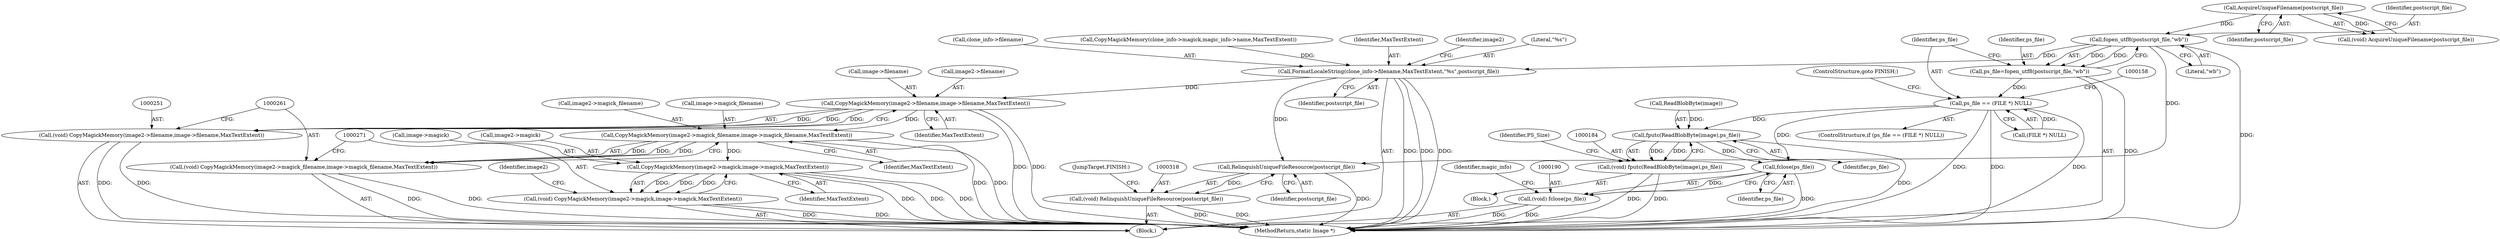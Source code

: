 digraph "0_ImageMagick_a251039393f423c7858e63cab6aa98d17b8b7a41@API" {
"1000147" [label="(Call,fopen_utf8(postscript_file,\"wb\"))"];
"1000143" [label="(Call,AcquireUniqueFilename(postscript_file))"];
"1000145" [label="(Call,ps_file=fopen_utf8(postscript_file,\"wb\"))"];
"1000151" [label="(Call,ps_file == (FILE *) NULL)"];
"1000185" [label="(Call,fputc(ReadBlobByte(image),ps_file))"];
"1000183" [label="(Call,(void) fputc(ReadBlobByte(image),ps_file))"];
"1000191" [label="(Call,fclose(ps_file))"];
"1000189" [label="(Call,(void) fclose(ps_file))"];
"1000234" [label="(Call,FormatLocaleString(clone_info->filename,MaxTextExtent,\"%s\",postscript_file))"];
"1000252" [label="(Call,CopyMagickMemory(image2->filename,image->filename,MaxTextExtent))"];
"1000250" [label="(Call,(void) CopyMagickMemory(image2->filename,image->filename,MaxTextExtent))"];
"1000262" [label="(Call,CopyMagickMemory(image2->magick_filename,image->magick_filename,MaxTextExtent))"];
"1000260" [label="(Call,(void) CopyMagickMemory(image2->magick_filename,image->magick_filename,MaxTextExtent))"];
"1000272" [label="(Call,CopyMagickMemory(image2->magick,image->magick,MaxTextExtent))"];
"1000270" [label="(Call,(void) CopyMagickMemory(image2->magick,image->magick,MaxTextExtent))"];
"1000319" [label="(Call,RelinquishUniqueFileResource(postscript_file))"];
"1000317" [label="(Call,(void) RelinquishUniqueFileResource(postscript_file))"];
"1000150" [label="(ControlStructure,if (ps_file == (FILE *) NULL))"];
"1000263" [label="(Call,image2->magick_filename)"];
"1000182" [label="(Block,)"];
"1000276" [label="(Call,image->magick)"];
"1000256" [label="(Call,image->filename)"];
"1000259" [label="(Identifier,MaxTextExtent)"];
"1000235" [label="(Call,clone_info->filename)"];
"1000234" [label="(Call,FormatLocaleString(clone_info->filename,MaxTextExtent,\"%s\",postscript_file))"];
"1000146" [label="(Identifier,ps_file)"];
"1000320" [label="(Identifier,postscript_file)"];
"1000186" [label="(Call,ReadBlobByte(image))"];
"1000144" [label="(Identifier,postscript_file)"];
"1000282" [label="(Identifier,image2)"];
"1000321" [label="(JumpTarget,FINISH:)"];
"1000188" [label="(Identifier,ps_file)"];
"1000192" [label="(Identifier,ps_file)"];
"1000226" [label="(Call,CopyMagickMemory(clone_info->magick,magic_info->name,MaxTextExtent))"];
"1000240" [label="(Identifier,postscript_file)"];
"1000180" [label="(Identifier,PS_Size)"];
"1000279" [label="(Identifier,MaxTextExtent)"];
"1000319" [label="(Call,RelinquishUniqueFileResource(postscript_file))"];
"1000253" [label="(Call,image2->filename)"];
"1000153" [label="(Call,(FILE *) NULL)"];
"1000317" [label="(Call,(void) RelinquishUniqueFileResource(postscript_file))"];
"1000238" [label="(Identifier,MaxTextExtent)"];
"1000189" [label="(Call,(void) fclose(ps_file))"];
"1000252" [label="(Call,CopyMagickMemory(image2->filename,image->filename,MaxTextExtent))"];
"1000156" [label="(ControlStructure,goto FINISH;)"];
"1000143" [label="(Call,AcquireUniqueFilename(postscript_file))"];
"1000113" [label="(Block,)"];
"1000260" [label="(Call,(void) CopyMagickMemory(image2->magick_filename,image->magick_filename,MaxTextExtent))"];
"1000262" [label="(Call,CopyMagickMemory(image2->magick_filename,image->magick_filename,MaxTextExtent))"];
"1000250" [label="(Call,(void) CopyMagickMemory(image2->filename,image->filename,MaxTextExtent))"];
"1000151" [label="(Call,ps_file == (FILE *) NULL)"];
"1000152" [label="(Identifier,ps_file)"];
"1000147" [label="(Call,fopen_utf8(postscript_file,\"wb\"))"];
"1000270" [label="(Call,(void) CopyMagickMemory(image2->magick,image->magick,MaxTextExtent))"];
"1000273" [label="(Call,image2->magick)"];
"1000141" [label="(Call,(void) AcquireUniqueFilename(postscript_file))"];
"1000148" [label="(Identifier,postscript_file)"];
"1000149" [label="(Literal,\"wb\")"];
"1000242" [label="(Identifier,image2)"];
"1000239" [label="(Literal,\"%s\")"];
"1000185" [label="(Call,fputc(ReadBlobByte(image),ps_file))"];
"1000194" [label="(Identifier,magic_info)"];
"1000269" [label="(Identifier,MaxTextExtent)"];
"1000191" [label="(Call,fclose(ps_file))"];
"1000272" [label="(Call,CopyMagickMemory(image2->magick,image->magick,MaxTextExtent))"];
"1000183" [label="(Call,(void) fputc(ReadBlobByte(image),ps_file))"];
"1000145" [label="(Call,ps_file=fopen_utf8(postscript_file,\"wb\"))"];
"1000326" [label="(MethodReturn,static Image *)"];
"1000266" [label="(Call,image->magick_filename)"];
"1000147" -> "1000145"  [label="AST: "];
"1000147" -> "1000149"  [label="CFG: "];
"1000148" -> "1000147"  [label="AST: "];
"1000149" -> "1000147"  [label="AST: "];
"1000145" -> "1000147"  [label="CFG: "];
"1000147" -> "1000326"  [label="DDG: "];
"1000147" -> "1000145"  [label="DDG: "];
"1000147" -> "1000145"  [label="DDG: "];
"1000143" -> "1000147"  [label="DDG: "];
"1000147" -> "1000234"  [label="DDG: "];
"1000147" -> "1000319"  [label="DDG: "];
"1000143" -> "1000141"  [label="AST: "];
"1000143" -> "1000144"  [label="CFG: "];
"1000144" -> "1000143"  [label="AST: "];
"1000141" -> "1000143"  [label="CFG: "];
"1000143" -> "1000141"  [label="DDG: "];
"1000145" -> "1000113"  [label="AST: "];
"1000146" -> "1000145"  [label="AST: "];
"1000152" -> "1000145"  [label="CFG: "];
"1000145" -> "1000326"  [label="DDG: "];
"1000145" -> "1000151"  [label="DDG: "];
"1000151" -> "1000150"  [label="AST: "];
"1000151" -> "1000153"  [label="CFG: "];
"1000152" -> "1000151"  [label="AST: "];
"1000153" -> "1000151"  [label="AST: "];
"1000156" -> "1000151"  [label="CFG: "];
"1000158" -> "1000151"  [label="CFG: "];
"1000151" -> "1000326"  [label="DDG: "];
"1000151" -> "1000326"  [label="DDG: "];
"1000151" -> "1000326"  [label="DDG: "];
"1000153" -> "1000151"  [label="DDG: "];
"1000151" -> "1000185"  [label="DDG: "];
"1000151" -> "1000191"  [label="DDG: "];
"1000185" -> "1000183"  [label="AST: "];
"1000185" -> "1000188"  [label="CFG: "];
"1000186" -> "1000185"  [label="AST: "];
"1000188" -> "1000185"  [label="AST: "];
"1000183" -> "1000185"  [label="CFG: "];
"1000185" -> "1000326"  [label="DDG: "];
"1000185" -> "1000183"  [label="DDG: "];
"1000185" -> "1000183"  [label="DDG: "];
"1000186" -> "1000185"  [label="DDG: "];
"1000185" -> "1000191"  [label="DDG: "];
"1000183" -> "1000182"  [label="AST: "];
"1000184" -> "1000183"  [label="AST: "];
"1000180" -> "1000183"  [label="CFG: "];
"1000183" -> "1000326"  [label="DDG: "];
"1000183" -> "1000326"  [label="DDG: "];
"1000191" -> "1000189"  [label="AST: "];
"1000191" -> "1000192"  [label="CFG: "];
"1000192" -> "1000191"  [label="AST: "];
"1000189" -> "1000191"  [label="CFG: "];
"1000191" -> "1000326"  [label="DDG: "];
"1000191" -> "1000189"  [label="DDG: "];
"1000189" -> "1000113"  [label="AST: "];
"1000190" -> "1000189"  [label="AST: "];
"1000194" -> "1000189"  [label="CFG: "];
"1000189" -> "1000326"  [label="DDG: "];
"1000189" -> "1000326"  [label="DDG: "];
"1000234" -> "1000113"  [label="AST: "];
"1000234" -> "1000240"  [label="CFG: "];
"1000235" -> "1000234"  [label="AST: "];
"1000238" -> "1000234"  [label="AST: "];
"1000239" -> "1000234"  [label="AST: "];
"1000240" -> "1000234"  [label="AST: "];
"1000242" -> "1000234"  [label="CFG: "];
"1000234" -> "1000326"  [label="DDG: "];
"1000234" -> "1000326"  [label="DDG: "];
"1000234" -> "1000326"  [label="DDG: "];
"1000226" -> "1000234"  [label="DDG: "];
"1000234" -> "1000252"  [label="DDG: "];
"1000234" -> "1000319"  [label="DDG: "];
"1000252" -> "1000250"  [label="AST: "];
"1000252" -> "1000259"  [label="CFG: "];
"1000253" -> "1000252"  [label="AST: "];
"1000256" -> "1000252"  [label="AST: "];
"1000259" -> "1000252"  [label="AST: "];
"1000250" -> "1000252"  [label="CFG: "];
"1000252" -> "1000326"  [label="DDG: "];
"1000252" -> "1000326"  [label="DDG: "];
"1000252" -> "1000250"  [label="DDG: "];
"1000252" -> "1000250"  [label="DDG: "];
"1000252" -> "1000250"  [label="DDG: "];
"1000252" -> "1000262"  [label="DDG: "];
"1000250" -> "1000113"  [label="AST: "];
"1000251" -> "1000250"  [label="AST: "];
"1000261" -> "1000250"  [label="CFG: "];
"1000250" -> "1000326"  [label="DDG: "];
"1000250" -> "1000326"  [label="DDG: "];
"1000262" -> "1000260"  [label="AST: "];
"1000262" -> "1000269"  [label="CFG: "];
"1000263" -> "1000262"  [label="AST: "];
"1000266" -> "1000262"  [label="AST: "];
"1000269" -> "1000262"  [label="AST: "];
"1000260" -> "1000262"  [label="CFG: "];
"1000262" -> "1000326"  [label="DDG: "];
"1000262" -> "1000326"  [label="DDG: "];
"1000262" -> "1000260"  [label="DDG: "];
"1000262" -> "1000260"  [label="DDG: "];
"1000262" -> "1000260"  [label="DDG: "];
"1000262" -> "1000272"  [label="DDG: "];
"1000260" -> "1000113"  [label="AST: "];
"1000261" -> "1000260"  [label="AST: "];
"1000271" -> "1000260"  [label="CFG: "];
"1000260" -> "1000326"  [label="DDG: "];
"1000260" -> "1000326"  [label="DDG: "];
"1000272" -> "1000270"  [label="AST: "];
"1000272" -> "1000279"  [label="CFG: "];
"1000273" -> "1000272"  [label="AST: "];
"1000276" -> "1000272"  [label="AST: "];
"1000279" -> "1000272"  [label="AST: "];
"1000270" -> "1000272"  [label="CFG: "];
"1000272" -> "1000326"  [label="DDG: "];
"1000272" -> "1000326"  [label="DDG: "];
"1000272" -> "1000326"  [label="DDG: "];
"1000272" -> "1000270"  [label="DDG: "];
"1000272" -> "1000270"  [label="DDG: "];
"1000272" -> "1000270"  [label="DDG: "];
"1000270" -> "1000113"  [label="AST: "];
"1000271" -> "1000270"  [label="AST: "];
"1000282" -> "1000270"  [label="CFG: "];
"1000270" -> "1000326"  [label="DDG: "];
"1000270" -> "1000326"  [label="DDG: "];
"1000319" -> "1000317"  [label="AST: "];
"1000319" -> "1000320"  [label="CFG: "];
"1000320" -> "1000319"  [label="AST: "];
"1000317" -> "1000319"  [label="CFG: "];
"1000319" -> "1000326"  [label="DDG: "];
"1000319" -> "1000317"  [label="DDG: "];
"1000317" -> "1000113"  [label="AST: "];
"1000318" -> "1000317"  [label="AST: "];
"1000321" -> "1000317"  [label="CFG: "];
"1000317" -> "1000326"  [label="DDG: "];
"1000317" -> "1000326"  [label="DDG: "];
}

